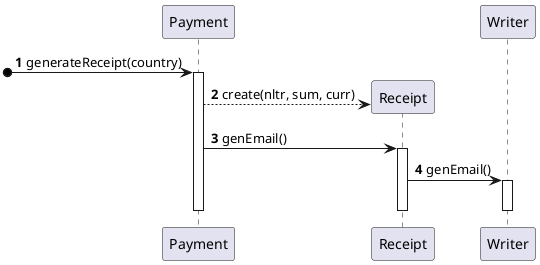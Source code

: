 @startuml
autonumber

participant "Payment" as PA


participant "Receipt" as R
participant "Writer" as W

[o-> PA : generateReceipt(country)
activate PA


PA --> R** : create(nltr, sum, curr)

PA -> R : genEmail()
activate R
R -> W : genEmail()
activate W
deactivate W
deactivate R



deactivate PA
@enduml